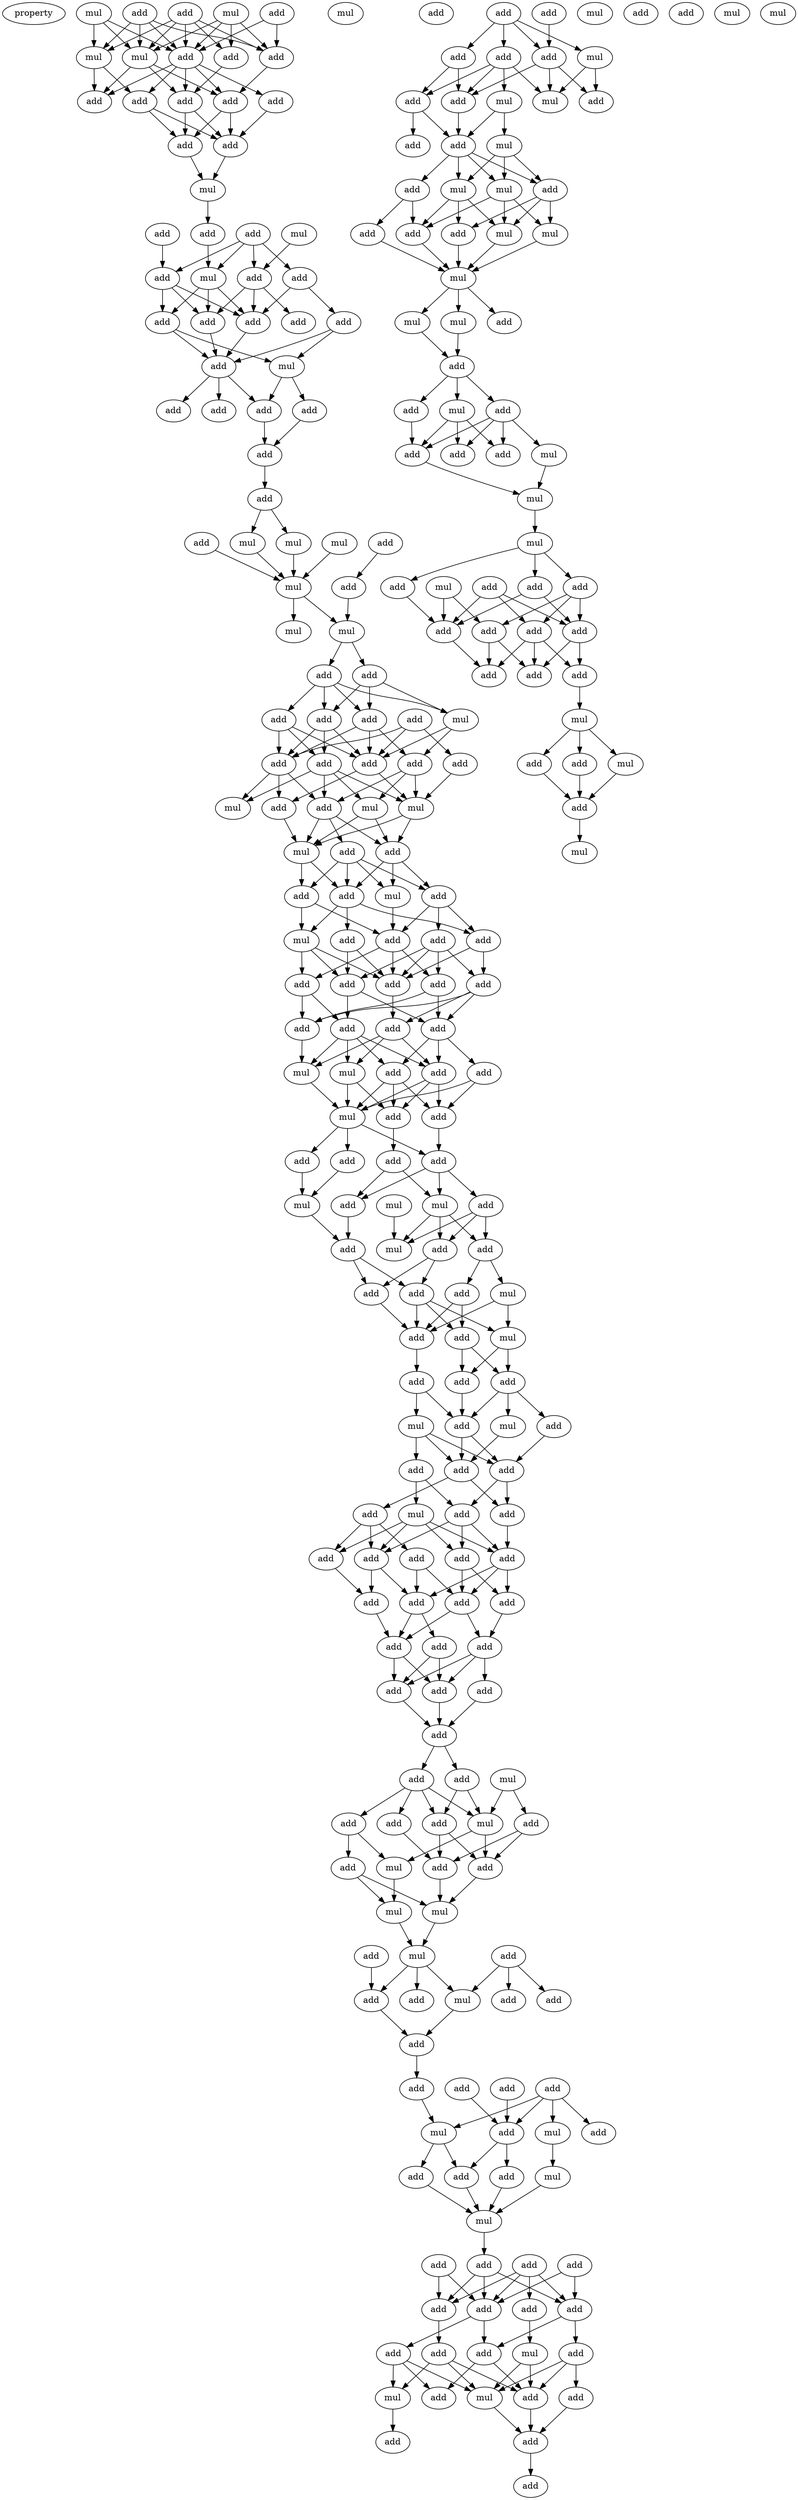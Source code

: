 digraph {
    node [fontcolor=black]
    property [mul=2,lf=1.0]
    0 [ label = mul ];
    1 [ label = add ];
    2 [ label = add ];
    3 [ label = add ];
    4 [ label = mul ];
    5 [ label = add ];
    6 [ label = mul ];
    7 [ label = add ];
    8 [ label = mul ];
    9 [ label = add ];
    10 [ label = add ];
    11 [ label = add ];
    12 [ label = add ];
    13 [ label = add ];
    14 [ label = add ];
    15 [ label = add ];
    16 [ label = add ];
    17 [ label = mul ];
    18 [ label = add ];
    19 [ label = mul ];
    20 [ label = add ];
    21 [ label = add ];
    22 [ label = add ];
    23 [ label = add ];
    24 [ label = add ];
    25 [ label = mul ];
    26 [ label = add ];
    27 [ label = add ];
    28 [ label = add ];
    29 [ label = add ];
    30 [ label = add ];
    31 [ label = add ];
    32 [ label = mul ];
    33 [ label = add ];
    34 [ label = add ];
    35 [ label = add ];
    36 [ label = add ];
    37 [ label = add ];
    38 [ label = add ];
    39 [ label = mul ];
    40 [ label = mul ];
    41 [ label = mul ];
    42 [ label = add ];
    43 [ label = add ];
    44 [ label = mul ];
    45 [ label = add ];
    46 [ label = mul ];
    47 [ label = mul ];
    48 [ label = add ];
    49 [ label = add ];
    50 [ label = add ];
    51 [ label = mul ];
    52 [ label = add ];
    53 [ label = add ];
    54 [ label = add ];
    55 [ label = add ];
    56 [ label = add ];
    57 [ label = add ];
    58 [ label = add ];
    59 [ label = add ];
    60 [ label = mul ];
    61 [ label = add ];
    62 [ label = add ];
    63 [ label = mul ];
    64 [ label = mul ];
    65 [ label = add ];
    66 [ label = add ];
    67 [ label = mul ];
    68 [ label = mul ];
    69 [ label = add ];
    70 [ label = add ];
    71 [ label = add ];
    72 [ label = add ];
    73 [ label = add ];
    74 [ label = mul ];
    75 [ label = add ];
    76 [ label = add ];
    77 [ label = add ];
    78 [ label = add ];
    79 [ label = add ];
    80 [ label = add ];
    81 [ label = add ];
    82 [ label = add ];
    83 [ label = add ];
    84 [ label = add ];
    85 [ label = add ];
    86 [ label = mul ];
    87 [ label = add ];
    88 [ label = add ];
    89 [ label = add ];
    90 [ label = mul ];
    91 [ label = mul ];
    92 [ label = add ];
    93 [ label = add ];
    94 [ label = add ];
    95 [ label = add ];
    96 [ label = add ];
    97 [ label = add ];
    98 [ label = add ];
    99 [ label = mul ];
    100 [ label = mul ];
    101 [ label = add ];
    102 [ label = mul ];
    103 [ label = add ];
    104 [ label = add ];
    105 [ label = mul ];
    106 [ label = add ];
    107 [ label = add ];
    108 [ label = mul ];
    109 [ label = add ];
    110 [ label = add ];
    111 [ label = add ];
    112 [ label = mul ];
    113 [ label = add ];
    114 [ label = add ];
    115 [ label = add ];
    116 [ label = add ];
    117 [ label = mul ];
    118 [ label = add ];
    119 [ label = mul ];
    120 [ label = add ];
    121 [ label = add ];
    122 [ label = add ];
    123 [ label = add ];
    124 [ label = mul ];
    125 [ label = add ];
    126 [ label = add ];
    127 [ label = add ];
    128 [ label = add ];
    129 [ label = add ];
    130 [ label = add ];
    131 [ label = add ];
    132 [ label = add ];
    133 [ label = add ];
    134 [ label = add ];
    135 [ label = add ];
    136 [ label = add ];
    137 [ label = add ];
    138 [ label = add ];
    139 [ label = add ];
    140 [ label = mul ];
    141 [ label = add ];
    142 [ label = add ];
    143 [ label = add ];
    144 [ label = add ];
    145 [ label = add ];
    146 [ label = add ];
    147 [ label = mul ];
    148 [ label = add ];
    149 [ label = add ];
    150 [ label = add ];
    151 [ label = add ];
    152 [ label = add ];
    153 [ label = mul ];
    154 [ label = add ];
    155 [ label = mul ];
    156 [ label = add ];
    157 [ label = add ];
    158 [ label = mul ];
    159 [ label = mul ];
    160 [ label = mul ];
    161 [ label = add ];
    162 [ label = add ];
    163 [ label = add ];
    164 [ label = add ];
    165 [ label = add ];
    166 [ label = add ];
    167 [ label = mul ];
    168 [ label = add ];
    169 [ label = add ];
    170 [ label = add ];
    171 [ label = add ];
    172 [ label = add ];
    173 [ label = add ];
    174 [ label = mul ];
    175 [ label = mul ];
    176 [ label = add ];
    177 [ label = mul ];
    178 [ label = add ];
    179 [ label = add ];
    180 [ label = add ];
    181 [ label = mul ];
    182 [ label = add ];
    183 [ label = add ];
    184 [ label = add ];
    185 [ label = add ];
    186 [ label = add ];
    187 [ label = add ];
    188 [ label = add ];
    189 [ label = add ];
    190 [ label = add ];
    191 [ label = add ];
    192 [ label = mul ];
    193 [ label = add ];
    194 [ label = add ];
    195 [ label = add ];
    196 [ label = add ];
    197 [ label = mul ];
    198 [ label = add ];
    199 [ label = mul ];
    200 [ label = add ];
    201 [ label = add ];
    202 [ label = add ];
    203 [ label = add ];
    204 [ label = add ];
    205 [ label = mul ];
    206 [ label = add ];
    207 [ label = add ];
    208 [ label = add ];
    209 [ label = add ];
    210 [ label = mul ];
    211 [ label = add ];
    212 [ label = add ];
    213 [ label = mul ];
    214 [ label = mul ];
    215 [ label = add ];
    216 [ label = add ];
    217 [ label = mul ];
    218 [ label = add ];
    219 [ label = mul ];
    220 [ label = add ];
    221 [ label = mul ];
    222 [ label = add ];
    223 [ label = mul ];
    224 [ label = add ];
    225 [ label = add ];
    226 [ label = mul ];
    227 [ label = mul ];
    228 [ label = add ];
    229 [ label = mul ];
    230 [ label = mul ];
    231 [ label = add ];
    232 [ label = add ];
    233 [ label = add ];
    234 [ label = add ];
    235 [ label = mul ];
    236 [ label = add ];
    237 [ label = add ];
    238 [ label = mul ];
    239 [ label = add ];
    240 [ label = mul ];
    241 [ label = mul ];
    242 [ label = add ];
    243 [ label = mul ];
    244 [ label = add ];
    245 [ label = add ];
    246 [ label = add ];
    247 [ label = add ];
    248 [ label = add ];
    249 [ label = add ];
    250 [ label = add ];
    251 [ label = add ];
    252 [ label = add ];
    253 [ label = add ];
    254 [ label = mul ];
    255 [ label = add ];
    256 [ label = add ];
    257 [ label = add ];
    258 [ label = mul ];
    259 [ label = mul ];
    260 [ label = add ];
    261 [ label = mul ];
    262 [ label = mul ];
    0 -> 5 [ name = 0 ];
    0 -> 6 [ name = 1 ];
    0 -> 8 [ name = 2 ];
    1 -> 5 [ name = 3 ];
    1 -> 6 [ name = 4 ];
    1 -> 7 [ name = 5 ];
    1 -> 8 [ name = 6 ];
    1 -> 9 [ name = 7 ];
    2 -> 5 [ name = 8 ];
    2 -> 6 [ name = 9 ];
    2 -> 7 [ name = 10 ];
    2 -> 8 [ name = 11 ];
    3 -> 5 [ name = 12 ];
    3 -> 7 [ name = 13 ];
    4 -> 5 [ name = 14 ];
    4 -> 7 [ name = 15 ];
    4 -> 8 [ name = 16 ];
    4 -> 9 [ name = 17 ];
    5 -> 10 [ name = 18 ];
    5 -> 11 [ name = 19 ];
    5 -> 12 [ name = 20 ];
    5 -> 13 [ name = 21 ];
    5 -> 14 [ name = 22 ];
    6 -> 11 [ name = 23 ];
    6 -> 13 [ name = 24 ];
    7 -> 14 [ name = 25 ];
    8 -> 12 [ name = 26 ];
    8 -> 13 [ name = 27 ];
    8 -> 14 [ name = 28 ];
    9 -> 12 [ name = 29 ];
    10 -> 15 [ name = 30 ];
    11 -> 15 [ name = 31 ];
    11 -> 16 [ name = 32 ];
    12 -> 15 [ name = 33 ];
    12 -> 16 [ name = 34 ];
    14 -> 15 [ name = 35 ];
    14 -> 16 [ name = 36 ];
    15 -> 17 [ name = 37 ];
    16 -> 17 [ name = 38 ];
    17 -> 20 [ name = 39 ];
    18 -> 22 [ name = 40 ];
    18 -> 23 [ name = 41 ];
    18 -> 24 [ name = 42 ];
    18 -> 25 [ name = 43 ];
    19 -> 22 [ name = 44 ];
    20 -> 25 [ name = 45 ];
    21 -> 23 [ name = 46 ];
    22 -> 27 [ name = 47 ];
    22 -> 28 [ name = 48 ];
    22 -> 30 [ name = 49 ];
    23 -> 26 [ name = 50 ];
    23 -> 28 [ name = 51 ];
    23 -> 30 [ name = 52 ];
    24 -> 28 [ name = 53 ];
    24 -> 29 [ name = 54 ];
    25 -> 26 [ name = 55 ];
    25 -> 28 [ name = 56 ];
    25 -> 30 [ name = 57 ];
    26 -> 31 [ name = 58 ];
    26 -> 32 [ name = 59 ];
    28 -> 31 [ name = 60 ];
    29 -> 31 [ name = 61 ];
    29 -> 32 [ name = 62 ];
    30 -> 31 [ name = 63 ];
    31 -> 33 [ name = 64 ];
    31 -> 35 [ name = 65 ];
    31 -> 36 [ name = 66 ];
    32 -> 34 [ name = 67 ];
    32 -> 36 [ name = 68 ];
    34 -> 37 [ name = 69 ];
    36 -> 37 [ name = 70 ];
    37 -> 38 [ name = 71 ];
    38 -> 39 [ name = 72 ];
    38 -> 41 [ name = 73 ];
    39 -> 44 [ name = 74 ];
    40 -> 44 [ name = 75 ];
    41 -> 44 [ name = 76 ];
    42 -> 45 [ name = 77 ];
    43 -> 44 [ name = 78 ];
    44 -> 46 [ name = 79 ];
    44 -> 47 [ name = 80 ];
    45 -> 47 [ name = 81 ];
    47 -> 48 [ name = 82 ];
    47 -> 49 [ name = 83 ];
    48 -> 51 [ name = 84 ];
    48 -> 52 [ name = 85 ];
    48 -> 53 [ name = 86 ];
    48 -> 54 [ name = 87 ];
    49 -> 51 [ name = 88 ];
    49 -> 52 [ name = 89 ];
    49 -> 53 [ name = 90 ];
    50 -> 55 [ name = 91 ];
    50 -> 57 [ name = 92 ];
    50 -> 58 [ name = 93 ];
    51 -> 57 [ name = 94 ];
    51 -> 59 [ name = 95 ];
    52 -> 55 [ name = 96 ];
    52 -> 57 [ name = 97 ];
    52 -> 59 [ name = 98 ];
    53 -> 55 [ name = 99 ];
    53 -> 56 [ name = 100 ];
    53 -> 57 [ name = 101 ];
    54 -> 55 [ name = 102 ];
    54 -> 56 [ name = 103 ];
    54 -> 57 [ name = 104 ];
    55 -> 61 [ name = 105 ];
    55 -> 62 [ name = 106 ];
    55 -> 64 [ name = 107 ];
    56 -> 60 [ name = 108 ];
    56 -> 61 [ name = 109 ];
    56 -> 63 [ name = 110 ];
    56 -> 64 [ name = 111 ];
    57 -> 60 [ name = 112 ];
    57 -> 62 [ name = 113 ];
    58 -> 60 [ name = 114 ];
    59 -> 60 [ name = 115 ];
    59 -> 61 [ name = 116 ];
    59 -> 63 [ name = 117 ];
    60 -> 66 [ name = 118 ];
    60 -> 67 [ name = 119 ];
    61 -> 65 [ name = 120 ];
    61 -> 66 [ name = 121 ];
    61 -> 67 [ name = 122 ];
    62 -> 67 [ name = 123 ];
    63 -> 66 [ name = 124 ];
    63 -> 67 [ name = 125 ];
    65 -> 68 [ name = 126 ];
    65 -> 69 [ name = 127 ];
    65 -> 70 [ name = 128 ];
    65 -> 71 [ name = 129 ];
    66 -> 68 [ name = 130 ];
    66 -> 69 [ name = 131 ];
    66 -> 71 [ name = 132 ];
    67 -> 69 [ name = 133 ];
    67 -> 70 [ name = 134 ];
    68 -> 72 [ name = 135 ];
    69 -> 73 [ name = 136 ];
    69 -> 74 [ name = 137 ];
    69 -> 76 [ name = 138 ];
    70 -> 72 [ name = 139 ];
    70 -> 74 [ name = 140 ];
    71 -> 72 [ name = 141 ];
    71 -> 73 [ name = 142 ];
    71 -> 75 [ name = 143 ];
    72 -> 78 [ name = 144 ];
    72 -> 80 [ name = 145 ];
    72 -> 81 [ name = 146 ];
    73 -> 78 [ name = 147 ];
    73 -> 79 [ name = 148 ];
    74 -> 77 [ name = 149 ];
    74 -> 78 [ name = 150 ];
    74 -> 80 [ name = 151 ];
    75 -> 77 [ name = 152 ];
    75 -> 78 [ name = 153 ];
    75 -> 79 [ name = 154 ];
    75 -> 81 [ name = 155 ];
    76 -> 77 [ name = 156 ];
    76 -> 78 [ name = 157 ];
    77 -> 82 [ name = 158 ];
    77 -> 85 [ name = 159 ];
    78 -> 83 [ name = 160 ];
    79 -> 83 [ name = 161 ];
    79 -> 84 [ name = 162 ];
    79 -> 85 [ name = 163 ];
    80 -> 82 [ name = 164 ];
    80 -> 84 [ name = 165 ];
    81 -> 84 [ name = 166 ];
    81 -> 85 [ name = 167 ];
    82 -> 86 [ name = 168 ];
    82 -> 87 [ name = 169 ];
    82 -> 89 [ name = 170 ];
    82 -> 90 [ name = 171 ];
    83 -> 86 [ name = 172 ];
    83 -> 89 [ name = 173 ];
    83 -> 90 [ name = 174 ];
    84 -> 90 [ name = 175 ];
    85 -> 87 [ name = 176 ];
    85 -> 88 [ name = 177 ];
    85 -> 89 [ name = 178 ];
    86 -> 91 [ name = 179 ];
    86 -> 92 [ name = 180 ];
    87 -> 91 [ name = 181 ];
    87 -> 92 [ name = 182 ];
    87 -> 93 [ name = 183 ];
    88 -> 91 [ name = 184 ];
    88 -> 93 [ name = 185 ];
    89 -> 91 [ name = 186 ];
    89 -> 92 [ name = 187 ];
    89 -> 93 [ name = 188 ];
    90 -> 91 [ name = 189 ];
    91 -> 94 [ name = 190 ];
    91 -> 95 [ name = 191 ];
    91 -> 97 [ name = 192 ];
    92 -> 96 [ name = 193 ];
    93 -> 97 [ name = 194 ];
    94 -> 102 [ name = 195 ];
    95 -> 102 [ name = 196 ];
    96 -> 98 [ name = 197 ];
    96 -> 100 [ name = 198 ];
    97 -> 98 [ name = 199 ];
    97 -> 100 [ name = 200 ];
    97 -> 101 [ name = 201 ];
    98 -> 106 [ name = 202 ];
    99 -> 105 [ name = 203 ];
    100 -> 103 [ name = 204 ];
    100 -> 104 [ name = 205 ];
    100 -> 105 [ name = 206 ];
    101 -> 103 [ name = 207 ];
    101 -> 104 [ name = 208 ];
    101 -> 105 [ name = 209 ];
    102 -> 106 [ name = 210 ];
    103 -> 107 [ name = 211 ];
    103 -> 110 [ name = 212 ];
    104 -> 108 [ name = 213 ];
    104 -> 109 [ name = 214 ];
    106 -> 107 [ name = 215 ];
    106 -> 110 [ name = 216 ];
    107 -> 113 [ name = 217 ];
    108 -> 112 [ name = 218 ];
    108 -> 113 [ name = 219 ];
    109 -> 111 [ name = 220 ];
    109 -> 113 [ name = 221 ];
    110 -> 111 [ name = 222 ];
    110 -> 112 [ name = 223 ];
    110 -> 113 [ name = 224 ];
    111 -> 114 [ name = 225 ];
    111 -> 115 [ name = 226 ];
    112 -> 114 [ name = 227 ];
    112 -> 115 [ name = 228 ];
    113 -> 116 [ name = 229 ];
    114 -> 120 [ name = 230 ];
    115 -> 117 [ name = 231 ];
    115 -> 118 [ name = 232 ];
    115 -> 120 [ name = 233 ];
    116 -> 119 [ name = 234 ];
    116 -> 120 [ name = 235 ];
    117 -> 122 [ name = 236 ];
    118 -> 123 [ name = 237 ];
    119 -> 121 [ name = 238 ];
    119 -> 122 [ name = 239 ];
    119 -> 123 [ name = 240 ];
    120 -> 122 [ name = 241 ];
    120 -> 123 [ name = 242 ];
    121 -> 124 [ name = 243 ];
    121 -> 126 [ name = 244 ];
    122 -> 125 [ name = 245 ];
    122 -> 127 [ name = 246 ];
    123 -> 125 [ name = 247 ];
    123 -> 126 [ name = 248 ];
    124 -> 128 [ name = 249 ];
    124 -> 129 [ name = 250 ];
    124 -> 130 [ name = 251 ];
    124 -> 131 [ name = 252 ];
    125 -> 129 [ name = 253 ];
    126 -> 128 [ name = 254 ];
    126 -> 129 [ name = 255 ];
    126 -> 130 [ name = 256 ];
    127 -> 128 [ name = 257 ];
    127 -> 131 [ name = 258 ];
    127 -> 132 [ name = 259 ];
    128 -> 134 [ name = 260 ];
    128 -> 136 [ name = 261 ];
    129 -> 133 [ name = 262 ];
    129 -> 134 [ name = 263 ];
    129 -> 135 [ name = 264 ];
    130 -> 133 [ name = 265 ];
    130 -> 135 [ name = 266 ];
    131 -> 136 [ name = 267 ];
    132 -> 133 [ name = 268 ];
    132 -> 134 [ name = 269 ];
    133 -> 137 [ name = 270 ];
    133 -> 138 [ name = 271 ];
    134 -> 137 [ name = 272 ];
    134 -> 139 [ name = 273 ];
    135 -> 138 [ name = 274 ];
    136 -> 137 [ name = 275 ];
    137 -> 141 [ name = 276 ];
    137 -> 142 [ name = 277 ];
    138 -> 141 [ name = 278 ];
    138 -> 142 [ name = 279 ];
    138 -> 143 [ name = 280 ];
    139 -> 141 [ name = 281 ];
    139 -> 142 [ name = 282 ];
    141 -> 144 [ name = 283 ];
    142 -> 144 [ name = 284 ];
    143 -> 144 [ name = 285 ];
    144 -> 145 [ name = 286 ];
    144 -> 148 [ name = 287 ];
    145 -> 150 [ name = 288 ];
    145 -> 151 [ name = 289 ];
    145 -> 152 [ name = 290 ];
    145 -> 153 [ name = 291 ];
    147 -> 149 [ name = 292 ];
    147 -> 153 [ name = 293 ];
    148 -> 152 [ name = 294 ];
    148 -> 153 [ name = 295 ];
    149 -> 156 [ name = 296 ];
    149 -> 157 [ name = 297 ];
    150 -> 154 [ name = 298 ];
    150 -> 155 [ name = 299 ];
    151 -> 156 [ name = 300 ];
    152 -> 156 [ name = 301 ];
    152 -> 157 [ name = 302 ];
    153 -> 155 [ name = 303 ];
    153 -> 157 [ name = 304 ];
    154 -> 158 [ name = 305 ];
    154 -> 159 [ name = 306 ];
    155 -> 159 [ name = 307 ];
    156 -> 158 [ name = 308 ];
    157 -> 158 [ name = 309 ];
    158 -> 160 [ name = 310 ];
    159 -> 160 [ name = 311 ];
    160 -> 164 [ name = 312 ];
    160 -> 165 [ name = 313 ];
    160 -> 167 [ name = 314 ];
    161 -> 164 [ name = 315 ];
    162 -> 163 [ name = 316 ];
    162 -> 166 [ name = 317 ];
    162 -> 167 [ name = 318 ];
    164 -> 168 [ name = 319 ];
    167 -> 168 [ name = 320 ];
    168 -> 172 [ name = 321 ];
    169 -> 173 [ name = 322 ];
    170 -> 173 [ name = 323 ];
    170 -> 174 [ name = 324 ];
    170 -> 175 [ name = 325 ];
    170 -> 176 [ name = 326 ];
    171 -> 173 [ name = 327 ];
    172 -> 174 [ name = 328 ];
    173 -> 178 [ name = 329 ];
    173 -> 179 [ name = 330 ];
    174 -> 179 [ name = 331 ];
    174 -> 180 [ name = 332 ];
    175 -> 177 [ name = 333 ];
    177 -> 181 [ name = 334 ];
    178 -> 181 [ name = 335 ];
    179 -> 181 [ name = 336 ];
    180 -> 181 [ name = 337 ];
    181 -> 184 [ name = 338 ];
    182 -> 186 [ name = 339 ];
    182 -> 187 [ name = 340 ];
    182 -> 188 [ name = 341 ];
    182 -> 189 [ name = 342 ];
    183 -> 186 [ name = 343 ];
    183 -> 189 [ name = 344 ];
    184 -> 186 [ name = 345 ];
    184 -> 188 [ name = 346 ];
    184 -> 189 [ name = 347 ];
    185 -> 186 [ name = 348 ];
    185 -> 188 [ name = 349 ];
    186 -> 190 [ name = 350 ];
    186 -> 191 [ name = 351 ];
    187 -> 192 [ name = 352 ];
    188 -> 191 [ name = 353 ];
    188 -> 194 [ name = 354 ];
    189 -> 193 [ name = 355 ];
    190 -> 196 [ name = 356 ];
    190 -> 197 [ name = 357 ];
    190 -> 199 [ name = 358 ];
    191 -> 195 [ name = 359 ];
    191 -> 196 [ name = 360 ];
    192 -> 195 [ name = 361 ];
    192 -> 199 [ name = 362 ];
    193 -> 195 [ name = 363 ];
    193 -> 197 [ name = 364 ];
    193 -> 199 [ name = 365 ];
    194 -> 195 [ name = 366 ];
    194 -> 198 [ name = 367 ];
    194 -> 199 [ name = 368 ];
    195 -> 200 [ name = 369 ];
    197 -> 201 [ name = 370 ];
    198 -> 200 [ name = 371 ];
    199 -> 200 [ name = 372 ];
    200 -> 202 [ name = 373 ];
    203 -> 207 [ name = 374 ];
    204 -> 205 [ name = 375 ];
    204 -> 206 [ name = 376 ];
    204 -> 207 [ name = 377 ];
    204 -> 208 [ name = 378 ];
    205 -> 210 [ name = 379 ];
    205 -> 212 [ name = 380 ];
    206 -> 209 [ name = 381 ];
    206 -> 211 [ name = 382 ];
    207 -> 210 [ name = 383 ];
    207 -> 211 [ name = 384 ];
    207 -> 212 [ name = 385 ];
    208 -> 209 [ name = 386 ];
    208 -> 210 [ name = 387 ];
    208 -> 211 [ name = 388 ];
    208 -> 213 [ name = 389 ];
    209 -> 215 [ name = 390 ];
    209 -> 216 [ name = 391 ];
    211 -> 215 [ name = 392 ];
    213 -> 214 [ name = 393 ];
    213 -> 215 [ name = 394 ];
    214 -> 217 [ name = 395 ];
    214 -> 219 [ name = 396 ];
    214 -> 220 [ name = 397 ];
    215 -> 217 [ name = 398 ];
    215 -> 218 [ name = 399 ];
    215 -> 219 [ name = 400 ];
    215 -> 220 [ name = 401 ];
    217 -> 221 [ name = 402 ];
    217 -> 223 [ name = 403 ];
    217 -> 224 [ name = 404 ];
    218 -> 222 [ name = 405 ];
    218 -> 224 [ name = 406 ];
    219 -> 221 [ name = 407 ];
    219 -> 224 [ name = 408 ];
    219 -> 225 [ name = 409 ];
    220 -> 221 [ name = 410 ];
    220 -> 223 [ name = 411 ];
    220 -> 225 [ name = 412 ];
    221 -> 226 [ name = 413 ];
    222 -> 226 [ name = 414 ];
    223 -> 226 [ name = 415 ];
    224 -> 226 [ name = 416 ];
    225 -> 226 [ name = 417 ];
    226 -> 229 [ name = 418 ];
    226 -> 230 [ name = 419 ];
    226 -> 231 [ name = 420 ];
    229 -> 232 [ name = 421 ];
    230 -> 232 [ name = 422 ];
    232 -> 233 [ name = 423 ];
    232 -> 234 [ name = 424 ];
    232 -> 235 [ name = 425 ];
    233 -> 236 [ name = 426 ];
    234 -> 236 [ name = 427 ];
    234 -> 237 [ name = 428 ];
    234 -> 238 [ name = 429 ];
    234 -> 239 [ name = 430 ];
    235 -> 236 [ name = 431 ];
    235 -> 237 [ name = 432 ];
    235 -> 239 [ name = 433 ];
    236 -> 240 [ name = 434 ];
    238 -> 240 [ name = 435 ];
    240 -> 241 [ name = 436 ];
    241 -> 244 [ name = 437 ];
    241 -> 245 [ name = 438 ];
    241 -> 246 [ name = 439 ];
    242 -> 247 [ name = 440 ];
    242 -> 248 [ name = 441 ];
    242 -> 249 [ name = 442 ];
    243 -> 247 [ name = 443 ];
    243 -> 250 [ name = 444 ];
    244 -> 247 [ name = 445 ];
    245 -> 247 [ name = 446 ];
    245 -> 249 [ name = 447 ];
    246 -> 248 [ name = 448 ];
    246 -> 249 [ name = 449 ];
    246 -> 250 [ name = 450 ];
    247 -> 251 [ name = 451 ];
    248 -> 251 [ name = 452 ];
    248 -> 252 [ name = 453 ];
    248 -> 253 [ name = 454 ];
    249 -> 252 [ name = 455 ];
    249 -> 253 [ name = 456 ];
    250 -> 251 [ name = 457 ];
    250 -> 253 [ name = 458 ];
    252 -> 254 [ name = 459 ];
    254 -> 255 [ name = 460 ];
    254 -> 256 [ name = 461 ];
    254 -> 258 [ name = 462 ];
    255 -> 260 [ name = 463 ];
    256 -> 260 [ name = 464 ];
    258 -> 260 [ name = 465 ];
    260 -> 261 [ name = 466 ];
}
